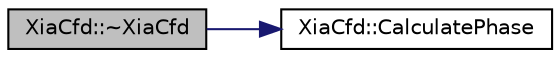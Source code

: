digraph "XiaCfd::~XiaCfd"
{
  edge [fontname="Helvetica",fontsize="10",labelfontname="Helvetica",labelfontsize="10"];
  node [fontname="Helvetica",fontsize="10",shape=record];
  rankdir="LR";
  Node1 [label="XiaCfd::~XiaCfd",height=0.2,width=0.4,color="black", fillcolor="grey75", style="filled", fontcolor="black"];
  Node1 -> Node2 [color="midnightblue",fontsize="10",style="solid",fontname="Helvetica"];
  Node2 [label="XiaCfd::CalculatePhase",height=0.2,width=0.4,color="black", fillcolor="white", style="filled",URL="$db/d57/class_xia_cfd.html#a41ee04d2e5964de2fef81d2695406cda",tooltip="Perform CFD analysis on the waveform using the XIA algorithm. "];
}
